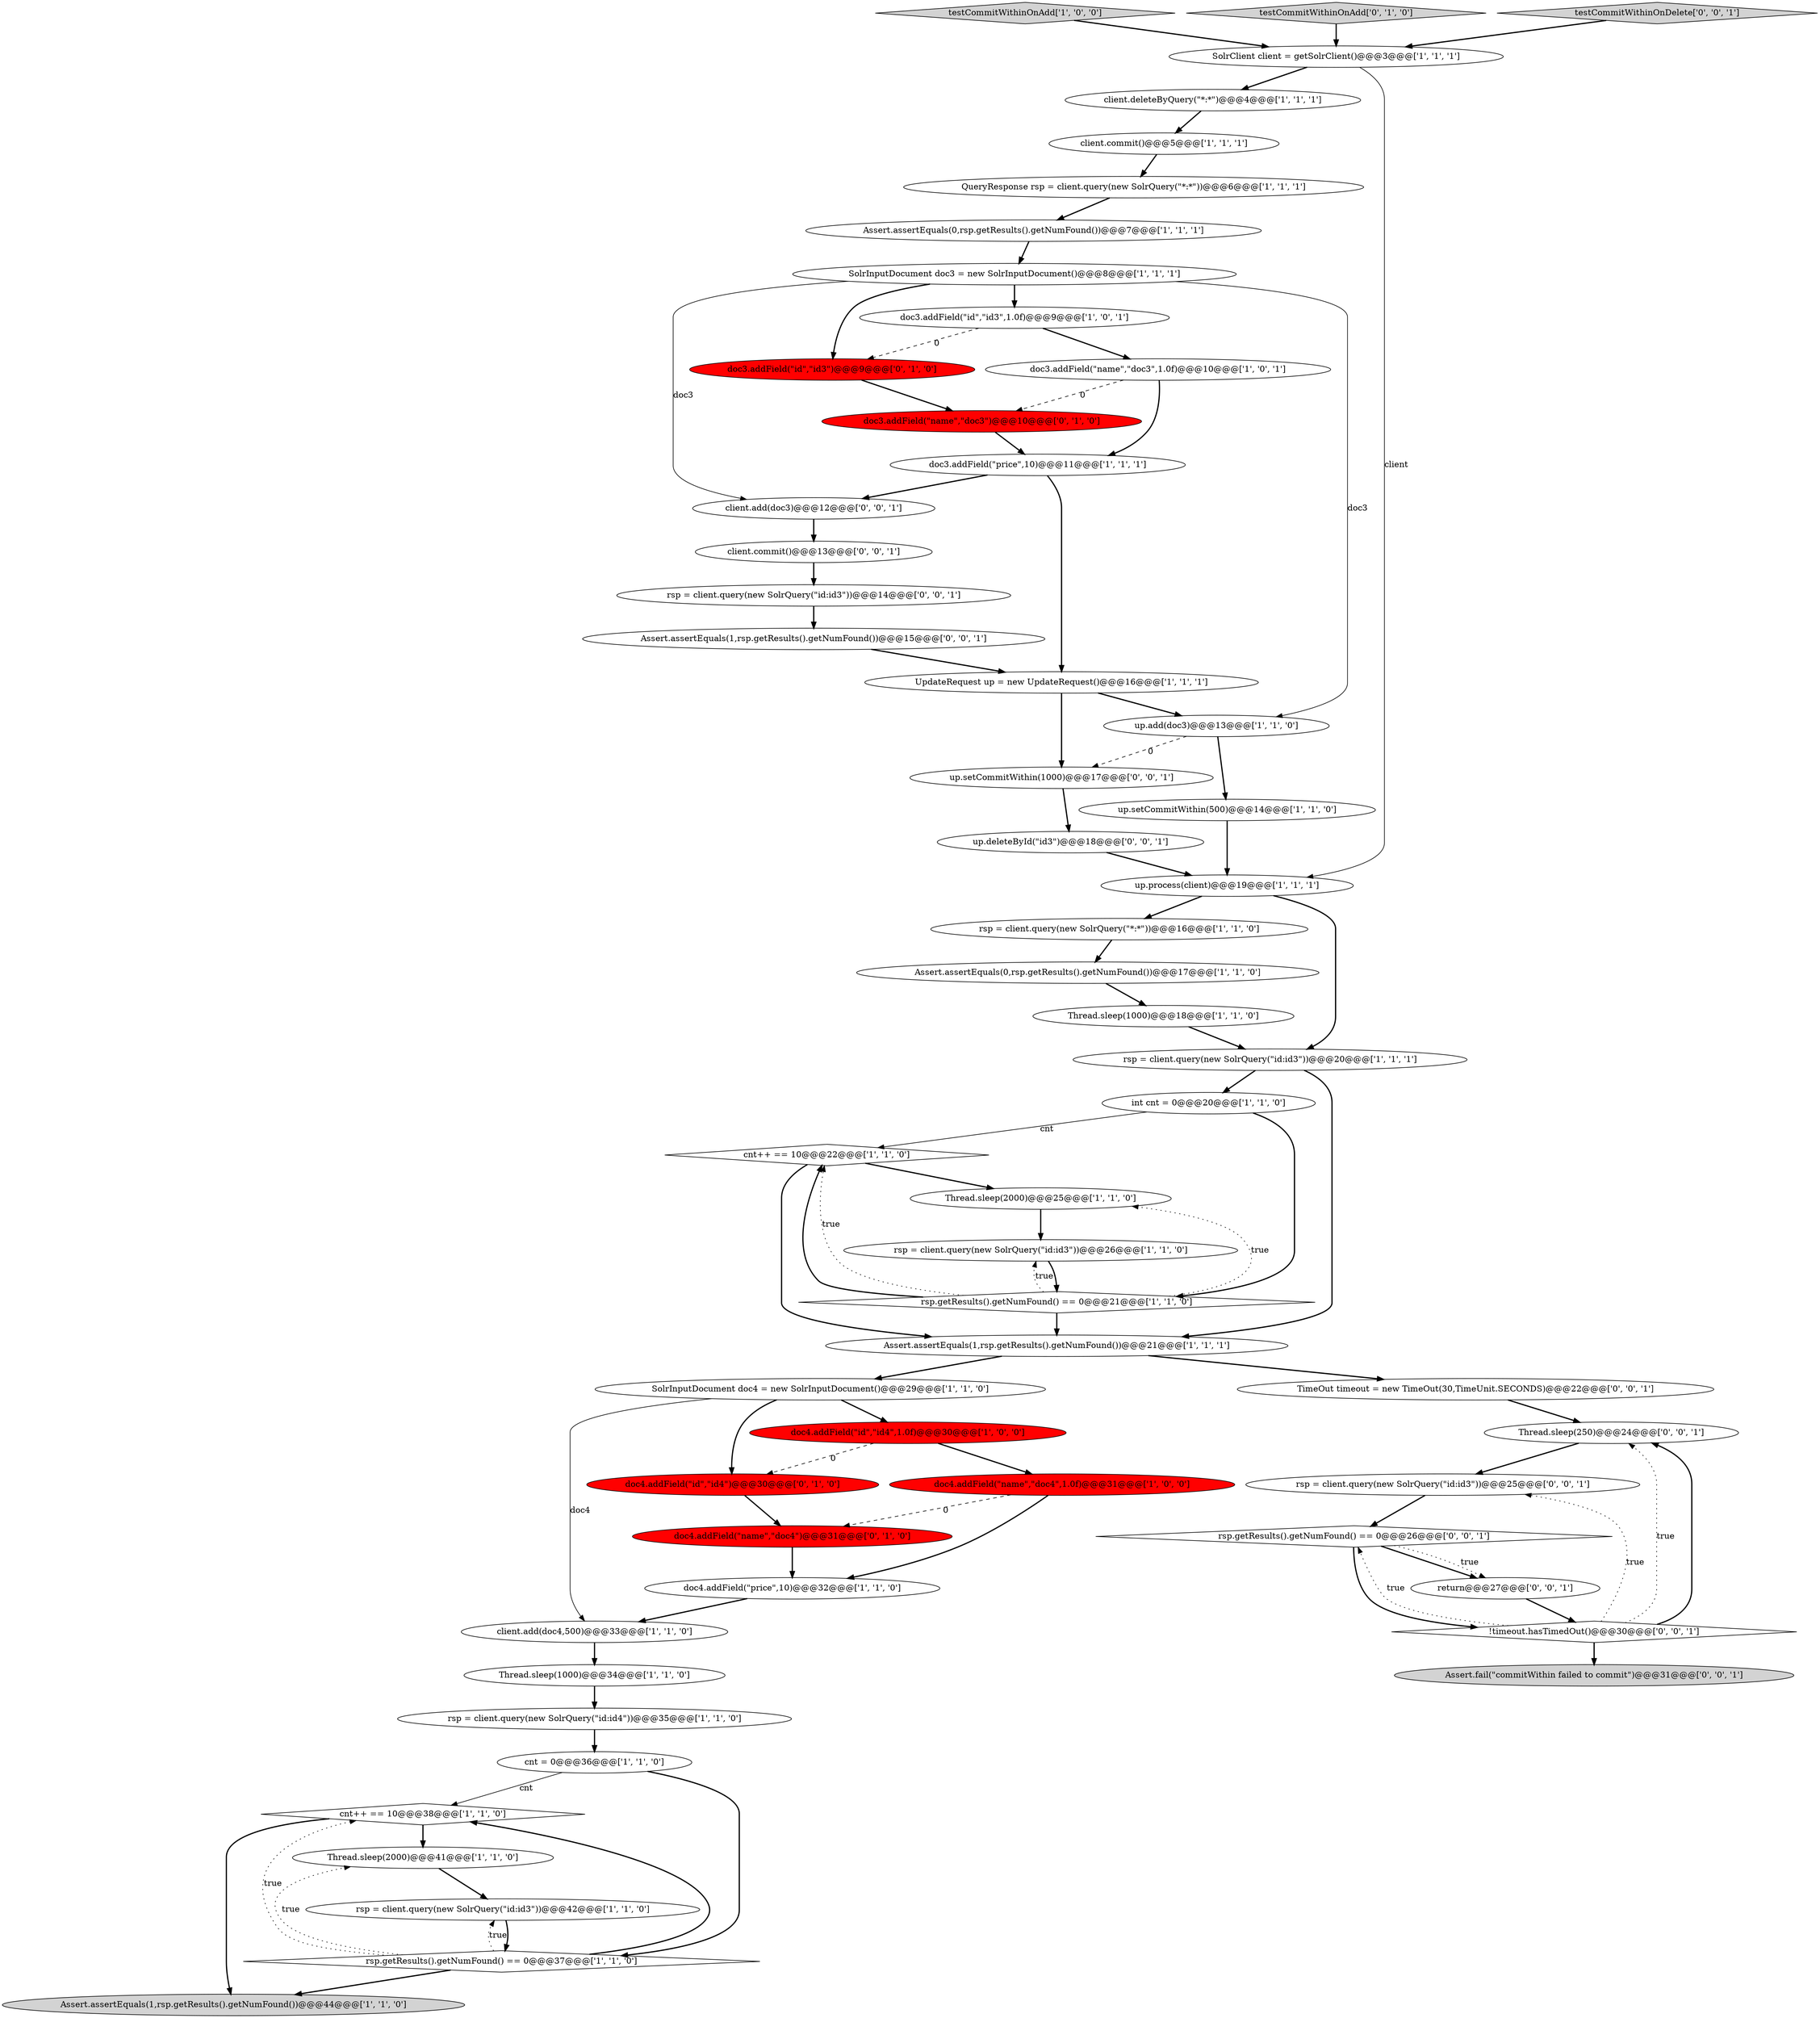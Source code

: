 digraph {
26 [style = filled, label = "cnt++ == 10@@@38@@@['1', '1', '0']", fillcolor = white, shape = diamond image = "AAA0AAABBB1BBB"];
32 [style = filled, label = "QueryResponse rsp = client.query(new SolrQuery(\"*:*\"))@@@6@@@['1', '1', '1']", fillcolor = white, shape = ellipse image = "AAA0AAABBB1BBB"];
27 [style = filled, label = "Assert.assertEquals(1,rsp.getResults().getNumFound())@@@21@@@['1', '1', '1']", fillcolor = white, shape = ellipse image = "AAA0AAABBB1BBB"];
17 [style = filled, label = "doc4.addField(\"id\",\"id4\",1.0f)@@@30@@@['1', '0', '0']", fillcolor = red, shape = ellipse image = "AAA1AAABBB1BBB"];
44 [style = filled, label = "up.setCommitWithin(1000)@@@17@@@['0', '0', '1']", fillcolor = white, shape = ellipse image = "AAA0AAABBB3BBB"];
41 [style = filled, label = "doc4.addField(\"id\",\"id4\")@@@30@@@['0', '1', '0']", fillcolor = red, shape = ellipse image = "AAA1AAABBB2BBB"];
39 [style = filled, label = "doc3.addField(\"name\",\"doc3\")@@@10@@@['0', '1', '0']", fillcolor = red, shape = ellipse image = "AAA1AAABBB2BBB"];
43 [style = filled, label = "return@@@27@@@['0', '0', '1']", fillcolor = white, shape = ellipse image = "AAA0AAABBB3BBB"];
14 [style = filled, label = "int cnt = 0@@@20@@@['1', '1', '0']", fillcolor = white, shape = ellipse image = "AAA0AAABBB1BBB"];
5 [style = filled, label = "Thread.sleep(2000)@@@25@@@['1', '1', '0']", fillcolor = white, shape = ellipse image = "AAA0AAABBB1BBB"];
28 [style = filled, label = "client.add(doc4,500)@@@33@@@['1', '1', '0']", fillcolor = white, shape = ellipse image = "AAA0AAABBB1BBB"];
42 [style = filled, label = "up.deleteById(\"id3\")@@@18@@@['0', '0', '1']", fillcolor = white, shape = ellipse image = "AAA0AAABBB3BBB"];
30 [style = filled, label = "Thread.sleep(1000)@@@18@@@['1', '1', '0']", fillcolor = white, shape = ellipse image = "AAA0AAABBB1BBB"];
0 [style = filled, label = "Assert.assertEquals(0,rsp.getResults().getNumFound())@@@7@@@['1', '1', '1']", fillcolor = white, shape = ellipse image = "AAA0AAABBB1BBB"];
48 [style = filled, label = "rsp.getResults().getNumFound() == 0@@@26@@@['0', '0', '1']", fillcolor = white, shape = diamond image = "AAA0AAABBB3BBB"];
20 [style = filled, label = "up.add(doc3)@@@13@@@['1', '1', '0']", fillcolor = white, shape = ellipse image = "AAA0AAABBB1BBB"];
23 [style = filled, label = "testCommitWithinOnAdd['1', '0', '0']", fillcolor = lightgray, shape = diamond image = "AAA0AAABBB1BBB"];
38 [style = filled, label = "testCommitWithinOnAdd['0', '1', '0']", fillcolor = lightgray, shape = diamond image = "AAA0AAABBB2BBB"];
6 [style = filled, label = "rsp = client.query(new SolrQuery(\"id:id3\"))@@@26@@@['1', '1', '0']", fillcolor = white, shape = ellipse image = "AAA0AAABBB1BBB"];
29 [style = filled, label = "doc3.addField(\"id\",\"id3\",1.0f)@@@9@@@['1', '0', '1']", fillcolor = white, shape = ellipse image = "AAA0AAABBB1BBB"];
55 [style = filled, label = "Thread.sleep(250)@@@24@@@['0', '0', '1']", fillcolor = white, shape = ellipse image = "AAA0AAABBB3BBB"];
3 [style = filled, label = "doc4.addField(\"price\",10)@@@32@@@['1', '1', '0']", fillcolor = white, shape = ellipse image = "AAA0AAABBB1BBB"];
47 [style = filled, label = "Assert.assertEquals(1,rsp.getResults().getNumFound())@@@15@@@['0', '0', '1']", fillcolor = white, shape = ellipse image = "AAA0AAABBB3BBB"];
16 [style = filled, label = "SolrClient client = getSolrClient()@@@3@@@['1', '1', '1']", fillcolor = white, shape = ellipse image = "AAA0AAABBB1BBB"];
54 [style = filled, label = "client.commit()@@@13@@@['0', '0', '1']", fillcolor = white, shape = ellipse image = "AAA0AAABBB3BBB"];
21 [style = filled, label = "Thread.sleep(1000)@@@34@@@['1', '1', '0']", fillcolor = white, shape = ellipse image = "AAA0AAABBB1BBB"];
1 [style = filled, label = "up.setCommitWithin(500)@@@14@@@['1', '1', '0']", fillcolor = white, shape = ellipse image = "AAA0AAABBB1BBB"];
13 [style = filled, label = "doc4.addField(\"name\",\"doc4\",1.0f)@@@31@@@['1', '0', '0']", fillcolor = red, shape = ellipse image = "AAA1AAABBB1BBB"];
35 [style = filled, label = "Assert.assertEquals(1,rsp.getResults().getNumFound())@@@44@@@['1', '1', '0']", fillcolor = lightgray, shape = ellipse image = "AAA0AAABBB1BBB"];
53 [style = filled, label = "testCommitWithinOnDelete['0', '0', '1']", fillcolor = lightgray, shape = diamond image = "AAA0AAABBB3BBB"];
19 [style = filled, label = "cnt++ == 10@@@22@@@['1', '1', '0']", fillcolor = white, shape = diamond image = "AAA0AAABBB1BBB"];
34 [style = filled, label = "UpdateRequest up = new UpdateRequest()@@@16@@@['1', '1', '1']", fillcolor = white, shape = ellipse image = "AAA0AAABBB1BBB"];
51 [style = filled, label = "TimeOut timeout = new TimeOut(30,TimeUnit.SECONDS)@@@22@@@['0', '0', '1']", fillcolor = white, shape = ellipse image = "AAA0AAABBB3BBB"];
50 [style = filled, label = "rsp = client.query(new SolrQuery(\"id:id3\"))@@@25@@@['0', '0', '1']", fillcolor = white, shape = ellipse image = "AAA0AAABBB3BBB"];
31 [style = filled, label = "rsp = client.query(new SolrQuery(\"id:id4\"))@@@35@@@['1', '1', '0']", fillcolor = white, shape = ellipse image = "AAA0AAABBB1BBB"];
33 [style = filled, label = "rsp = client.query(new SolrQuery(\"id:id3\"))@@@20@@@['1', '1', '1']", fillcolor = white, shape = ellipse image = "AAA0AAABBB1BBB"];
49 [style = filled, label = "rsp = client.query(new SolrQuery(\"id:id3\"))@@@14@@@['0', '0', '1']", fillcolor = white, shape = ellipse image = "AAA0AAABBB3BBB"];
18 [style = filled, label = "client.commit()@@@5@@@['1', '1', '1']", fillcolor = white, shape = ellipse image = "AAA0AAABBB1BBB"];
52 [style = filled, label = "Assert.fail(\"commitWithin failed to commit\")@@@31@@@['0', '0', '1']", fillcolor = lightgray, shape = ellipse image = "AAA0AAABBB3BBB"];
9 [style = filled, label = "Thread.sleep(2000)@@@41@@@['1', '1', '0']", fillcolor = white, shape = ellipse image = "AAA0AAABBB1BBB"];
2 [style = filled, label = "up.process(client)@@@19@@@['1', '1', '1']", fillcolor = white, shape = ellipse image = "AAA0AAABBB1BBB"];
25 [style = filled, label = "rsp = client.query(new SolrQuery(\"id:id3\"))@@@42@@@['1', '1', '0']", fillcolor = white, shape = ellipse image = "AAA0AAABBB1BBB"];
36 [style = filled, label = "doc3.addField(\"price\",10)@@@11@@@['1', '1', '1']", fillcolor = white, shape = ellipse image = "AAA0AAABBB1BBB"];
15 [style = filled, label = "cnt = 0@@@36@@@['1', '1', '0']", fillcolor = white, shape = ellipse image = "AAA0AAABBB1BBB"];
12 [style = filled, label = "doc3.addField(\"name\",\"doc3\",1.0f)@@@10@@@['1', '0', '1']", fillcolor = white, shape = ellipse image = "AAA0AAABBB1BBB"];
46 [style = filled, label = "!timeout.hasTimedOut()@@@30@@@['0', '0', '1']", fillcolor = white, shape = diamond image = "AAA0AAABBB3BBB"];
45 [style = filled, label = "client.add(doc3)@@@12@@@['0', '0', '1']", fillcolor = white, shape = ellipse image = "AAA0AAABBB3BBB"];
7 [style = filled, label = "rsp.getResults().getNumFound() == 0@@@21@@@['1', '1', '0']", fillcolor = white, shape = diamond image = "AAA0AAABBB1BBB"];
22 [style = filled, label = "client.deleteByQuery(\"*:*\")@@@4@@@['1', '1', '1']", fillcolor = white, shape = ellipse image = "AAA0AAABBB1BBB"];
10 [style = filled, label = "Assert.assertEquals(0,rsp.getResults().getNumFound())@@@17@@@['1', '1', '0']", fillcolor = white, shape = ellipse image = "AAA0AAABBB1BBB"];
4 [style = filled, label = "SolrInputDocument doc4 = new SolrInputDocument()@@@29@@@['1', '1', '0']", fillcolor = white, shape = ellipse image = "AAA0AAABBB1BBB"];
11 [style = filled, label = "rsp = client.query(new SolrQuery(\"*:*\"))@@@16@@@['1', '1', '0']", fillcolor = white, shape = ellipse image = "AAA0AAABBB1BBB"];
37 [style = filled, label = "doc4.addField(\"name\",\"doc4\")@@@31@@@['0', '1', '0']", fillcolor = red, shape = ellipse image = "AAA1AAABBB2BBB"];
40 [style = filled, label = "doc3.addField(\"id\",\"id3\")@@@9@@@['0', '1', '0']", fillcolor = red, shape = ellipse image = "AAA1AAABBB2BBB"];
24 [style = filled, label = "SolrInputDocument doc3 = new SolrInputDocument()@@@8@@@['1', '1', '1']", fillcolor = white, shape = ellipse image = "AAA0AAABBB1BBB"];
8 [style = filled, label = "rsp.getResults().getNumFound() == 0@@@37@@@['1', '1', '0']", fillcolor = white, shape = diamond image = "AAA0AAABBB1BBB"];
46->55 [style = dotted, label="true"];
34->20 [style = bold, label=""];
24->20 [style = solid, label="doc3"];
32->0 [style = bold, label=""];
4->28 [style = solid, label="doc4"];
26->9 [style = bold, label=""];
37->3 [style = bold, label=""];
14->7 [style = bold, label=""];
17->41 [style = dashed, label="0"];
19->5 [style = bold, label=""];
20->44 [style = dashed, label="0"];
28->21 [style = bold, label=""];
21->31 [style = bold, label=""];
48->43 [style = bold, label=""];
0->24 [style = bold, label=""];
46->48 [style = dotted, label="true"];
26->35 [style = bold, label=""];
18->32 [style = bold, label=""];
48->43 [style = dotted, label="true"];
27->51 [style = bold, label=""];
47->34 [style = bold, label=""];
7->6 [style = dotted, label="true"];
54->49 [style = bold, label=""];
42->2 [style = bold, label=""];
24->45 [style = solid, label="doc3"];
41->37 [style = bold, label=""];
24->40 [style = bold, label=""];
33->27 [style = bold, label=""];
43->46 [style = bold, label=""];
22->18 [style = bold, label=""];
5->6 [style = bold, label=""];
2->33 [style = bold, label=""];
14->19 [style = solid, label="cnt"];
6->7 [style = bold, label=""];
12->39 [style = dashed, label="0"];
8->25 [style = dotted, label="true"];
44->42 [style = bold, label=""];
4->17 [style = bold, label=""];
30->33 [style = bold, label=""];
38->16 [style = bold, label=""];
12->36 [style = bold, label=""];
20->1 [style = bold, label=""];
50->48 [style = bold, label=""];
8->35 [style = bold, label=""];
4->41 [style = bold, label=""];
7->5 [style = dotted, label="true"];
48->46 [style = bold, label=""];
3->28 [style = bold, label=""];
40->39 [style = bold, label=""];
11->10 [style = bold, label=""];
46->50 [style = dotted, label="true"];
34->44 [style = bold, label=""];
29->40 [style = dashed, label="0"];
1->2 [style = bold, label=""];
17->13 [style = bold, label=""];
55->50 [style = bold, label=""];
8->9 [style = dotted, label="true"];
7->19 [style = bold, label=""];
10->30 [style = bold, label=""];
2->11 [style = bold, label=""];
36->34 [style = bold, label=""];
15->8 [style = bold, label=""];
46->55 [style = bold, label=""];
15->26 [style = solid, label="cnt"];
8->26 [style = dotted, label="true"];
33->14 [style = bold, label=""];
13->37 [style = dashed, label="0"];
23->16 [style = bold, label=""];
7->19 [style = dotted, label="true"];
24->29 [style = bold, label=""];
16->22 [style = bold, label=""];
46->52 [style = bold, label=""];
31->15 [style = bold, label=""];
49->47 [style = bold, label=""];
45->54 [style = bold, label=""];
27->4 [style = bold, label=""];
29->12 [style = bold, label=""];
13->3 [style = bold, label=""];
51->55 [style = bold, label=""];
19->27 [style = bold, label=""];
9->25 [style = bold, label=""];
7->27 [style = bold, label=""];
53->16 [style = bold, label=""];
25->8 [style = bold, label=""];
16->2 [style = solid, label="client"];
36->45 [style = bold, label=""];
39->36 [style = bold, label=""];
8->26 [style = bold, label=""];
}

